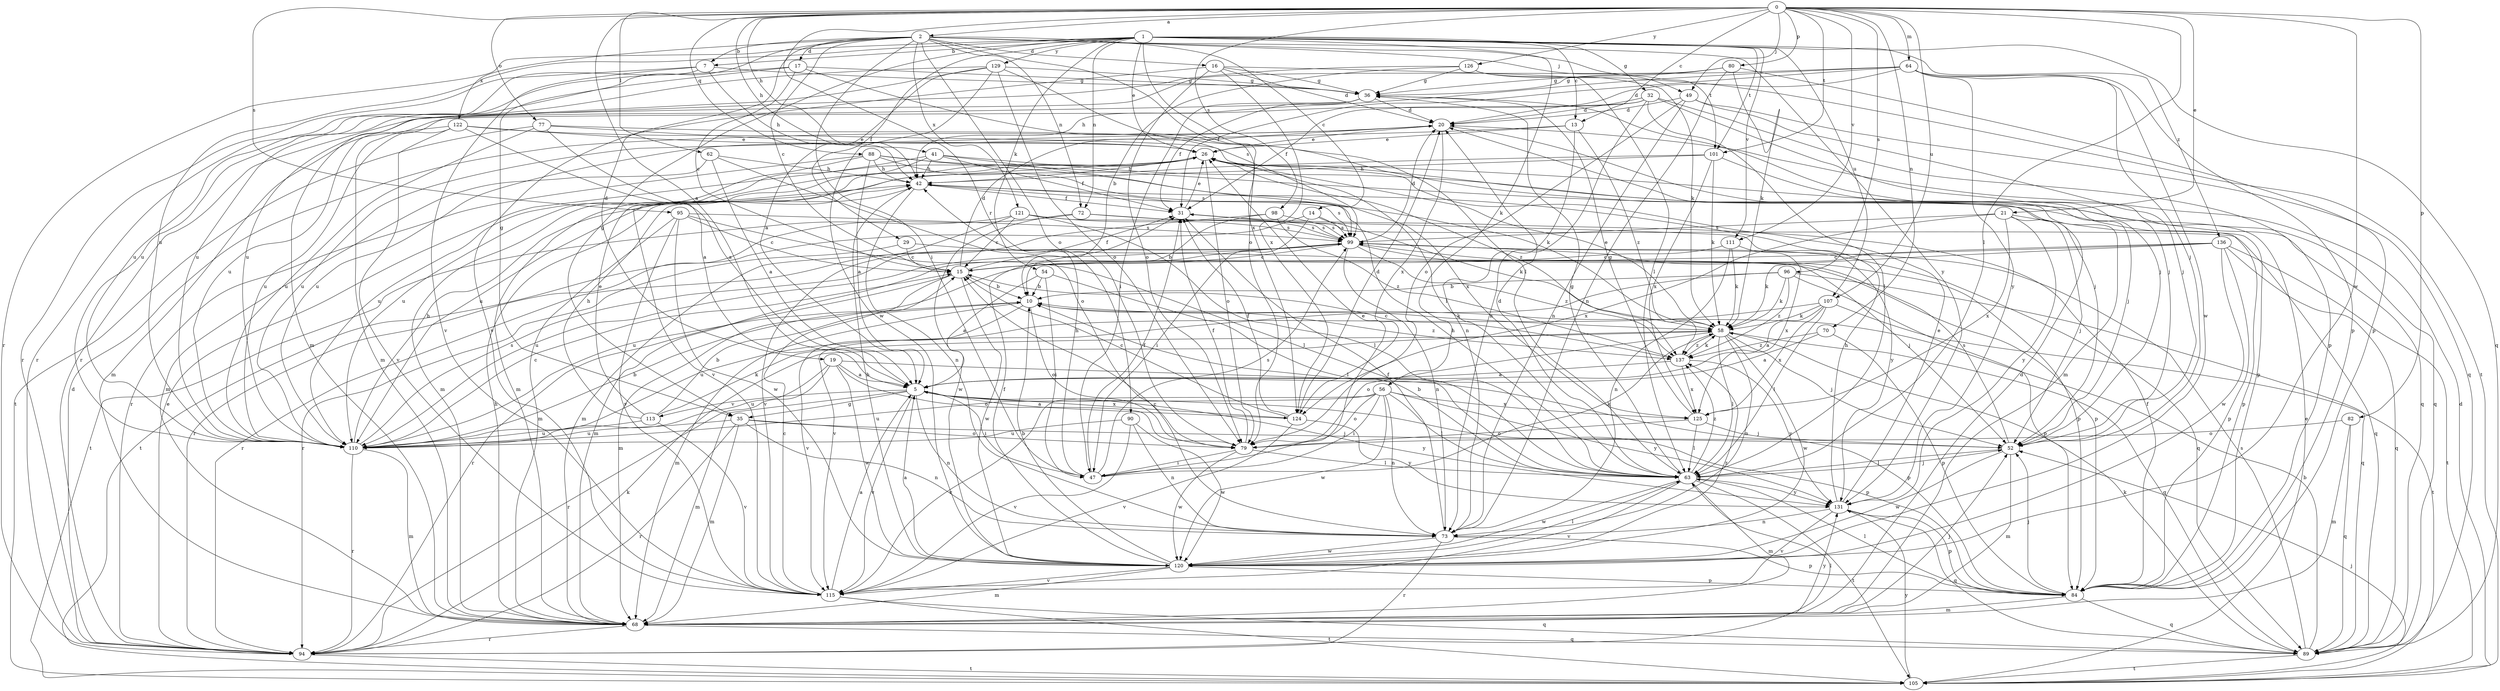 strict digraph  {
0;
1;
2;
5;
7;
10;
13;
14;
15;
16;
17;
19;
20;
21;
26;
29;
31;
32;
35;
36;
41;
42;
47;
49;
52;
54;
56;
58;
62;
63;
64;
68;
70;
72;
73;
77;
79;
80;
82;
84;
88;
89;
90;
94;
95;
96;
98;
99;
101;
105;
107;
110;
111;
113;
115;
120;
121;
122;
124;
125;
126;
129;
131;
136;
137;
0 -> 2  [label=a];
0 -> 5  [label=a];
0 -> 13  [label=c];
0 -> 21  [label=e];
0 -> 41  [label=h];
0 -> 42  [label=h];
0 -> 49  [label=j];
0 -> 62  [label=l];
0 -> 63  [label=l];
0 -> 64  [label=m];
0 -> 70  [label=n];
0 -> 77  [label=o];
0 -> 80  [label=p];
0 -> 82  [label=p];
0 -> 88  [label=q];
0 -> 90  [label=r];
0 -> 95  [label=s];
0 -> 96  [label=s];
0 -> 98  [label=s];
0 -> 101  [label=t];
0 -> 107  [label=u];
0 -> 111  [label=v];
0 -> 120  [label=w];
0 -> 126  [label=y];
1 -> 7  [label=b];
1 -> 13  [label=c];
1 -> 26  [label=e];
1 -> 29  [label=f];
1 -> 32  [label=g];
1 -> 35  [label=g];
1 -> 54  [label=k];
1 -> 56  [label=k];
1 -> 72  [label=n];
1 -> 79  [label=o];
1 -> 89  [label=q];
1 -> 94  [label=r];
1 -> 101  [label=t];
1 -> 107  [label=u];
1 -> 110  [label=u];
1 -> 111  [label=v];
1 -> 129  [label=y];
1 -> 136  [label=z];
2 -> 7  [label=b];
2 -> 14  [label=c];
2 -> 15  [label=c];
2 -> 16  [label=d];
2 -> 17  [label=d];
2 -> 19  [label=d];
2 -> 35  [label=g];
2 -> 47  [label=i];
2 -> 49  [label=j];
2 -> 72  [label=n];
2 -> 79  [label=o];
2 -> 101  [label=t];
2 -> 121  [label=x];
2 -> 122  [label=x];
2 -> 124  [label=x];
2 -> 131  [label=y];
5 -> 35  [label=g];
5 -> 47  [label=i];
5 -> 68  [label=m];
5 -> 73  [label=n];
5 -> 84  [label=p];
5 -> 113  [label=v];
5 -> 115  [label=v];
5 -> 124  [label=x];
5 -> 131  [label=y];
7 -> 36  [label=g];
7 -> 42  [label=h];
7 -> 94  [label=r];
7 -> 110  [label=u];
7 -> 115  [label=v];
10 -> 58  [label=k];
10 -> 68  [label=m];
10 -> 79  [label=o];
10 -> 115  [label=v];
10 -> 137  [label=z];
13 -> 26  [label=e];
13 -> 73  [label=n];
13 -> 110  [label=u];
13 -> 137  [label=z];
14 -> 47  [label=i];
14 -> 58  [label=k];
14 -> 99  [label=s];
14 -> 105  [label=t];
15 -> 10  [label=b];
15 -> 20  [label=d];
15 -> 31  [label=f];
15 -> 68  [label=m];
15 -> 94  [label=r];
15 -> 120  [label=w];
16 -> 20  [label=d];
16 -> 36  [label=g];
16 -> 63  [label=l];
16 -> 79  [label=o];
16 -> 115  [label=v];
16 -> 124  [label=x];
17 -> 15  [label=c];
17 -> 36  [label=g];
17 -> 63  [label=l];
17 -> 94  [label=r];
17 -> 110  [label=u];
19 -> 5  [label=a];
19 -> 79  [label=o];
19 -> 84  [label=p];
19 -> 94  [label=r];
19 -> 110  [label=u];
19 -> 120  [label=w];
20 -> 26  [label=e];
20 -> 68  [label=m];
20 -> 110  [label=u];
20 -> 124  [label=x];
21 -> 52  [label=j];
21 -> 84  [label=p];
21 -> 99  [label=s];
21 -> 124  [label=x];
21 -> 125  [label=x];
21 -> 131  [label=y];
26 -> 42  [label=h];
26 -> 68  [label=m];
26 -> 79  [label=o];
26 -> 89  [label=q];
26 -> 115  [label=v];
26 -> 137  [label=z];
29 -> 15  [label=c];
29 -> 84  [label=p];
29 -> 94  [label=r];
31 -> 26  [label=e];
31 -> 99  [label=s];
32 -> 20  [label=d];
32 -> 31  [label=f];
32 -> 52  [label=j];
32 -> 63  [label=l];
32 -> 73  [label=n];
32 -> 84  [label=p];
32 -> 110  [label=u];
35 -> 52  [label=j];
35 -> 68  [label=m];
35 -> 73  [label=n];
35 -> 79  [label=o];
35 -> 94  [label=r];
35 -> 110  [label=u];
36 -> 20  [label=d];
36 -> 31  [label=f];
36 -> 47  [label=i];
36 -> 52  [label=j];
36 -> 68  [label=m];
41 -> 31  [label=f];
41 -> 42  [label=h];
41 -> 68  [label=m];
41 -> 89  [label=q];
41 -> 110  [label=u];
41 -> 125  [label=x];
42 -> 31  [label=f];
42 -> 73  [label=n];
42 -> 99  [label=s];
47 -> 26  [label=e];
47 -> 31  [label=f];
47 -> 42  [label=h];
47 -> 58  [label=k];
47 -> 99  [label=s];
49 -> 20  [label=d];
49 -> 52  [label=j];
49 -> 73  [label=n];
49 -> 79  [label=o];
49 -> 89  [label=q];
52 -> 63  [label=l];
52 -> 68  [label=m];
52 -> 99  [label=s];
52 -> 120  [label=w];
54 -> 5  [label=a];
54 -> 10  [label=b];
54 -> 47  [label=i];
54 -> 63  [label=l];
56 -> 47  [label=i];
56 -> 63  [label=l];
56 -> 73  [label=n];
56 -> 79  [label=o];
56 -> 110  [label=u];
56 -> 115  [label=v];
56 -> 120  [label=w];
56 -> 125  [label=x];
56 -> 131  [label=y];
58 -> 26  [label=e];
58 -> 52  [label=j];
58 -> 63  [label=l];
58 -> 73  [label=n];
58 -> 79  [label=o];
58 -> 89  [label=q];
58 -> 120  [label=w];
58 -> 137  [label=z];
62 -> 5  [label=a];
62 -> 42  [label=h];
62 -> 68  [label=m];
62 -> 79  [label=o];
63 -> 10  [label=b];
63 -> 20  [label=d];
63 -> 36  [label=g];
63 -> 42  [label=h];
63 -> 52  [label=j];
63 -> 68  [label=m];
63 -> 105  [label=t];
63 -> 115  [label=v];
63 -> 120  [label=w];
63 -> 131  [label=y];
63 -> 137  [label=z];
64 -> 20  [label=d];
64 -> 31  [label=f];
64 -> 36  [label=g];
64 -> 42  [label=h];
64 -> 52  [label=j];
64 -> 84  [label=p];
64 -> 120  [label=w];
64 -> 131  [label=y];
68 -> 20  [label=d];
68 -> 42  [label=h];
68 -> 52  [label=j];
68 -> 89  [label=q];
68 -> 94  [label=r];
68 -> 131  [label=y];
70 -> 5  [label=a];
70 -> 84  [label=p];
70 -> 137  [label=z];
72 -> 94  [label=r];
72 -> 99  [label=s];
72 -> 120  [label=w];
72 -> 131  [label=y];
73 -> 15  [label=c];
73 -> 31  [label=f];
73 -> 84  [label=p];
73 -> 94  [label=r];
73 -> 120  [label=w];
77 -> 5  [label=a];
77 -> 26  [label=e];
77 -> 52  [label=j];
77 -> 105  [label=t];
77 -> 110  [label=u];
79 -> 31  [label=f];
79 -> 47  [label=i];
79 -> 63  [label=l];
79 -> 120  [label=w];
80 -> 36  [label=g];
80 -> 58  [label=k];
80 -> 73  [label=n];
80 -> 84  [label=p];
80 -> 94  [label=r];
82 -> 68  [label=m];
82 -> 79  [label=o];
82 -> 89  [label=q];
84 -> 31  [label=f];
84 -> 52  [label=j];
84 -> 63  [label=l];
84 -> 68  [label=m];
84 -> 89  [label=q];
88 -> 5  [label=a];
88 -> 42  [label=h];
88 -> 58  [label=k];
88 -> 84  [label=p];
88 -> 94  [label=r];
88 -> 99  [label=s];
88 -> 110  [label=u];
89 -> 10  [label=b];
89 -> 58  [label=k];
89 -> 99  [label=s];
89 -> 105  [label=t];
90 -> 73  [label=n];
90 -> 110  [label=u];
90 -> 115  [label=v];
90 -> 120  [label=w];
94 -> 20  [label=d];
94 -> 26  [label=e];
94 -> 58  [label=k];
94 -> 63  [label=l];
94 -> 105  [label=t];
95 -> 15  [label=c];
95 -> 63  [label=l];
95 -> 68  [label=m];
95 -> 99  [label=s];
95 -> 115  [label=v];
95 -> 120  [label=w];
96 -> 10  [label=b];
96 -> 58  [label=k];
96 -> 84  [label=p];
96 -> 89  [label=q];
96 -> 115  [label=v];
96 -> 137  [label=z];
98 -> 10  [label=b];
98 -> 68  [label=m];
98 -> 99  [label=s];
98 -> 137  [label=z];
99 -> 15  [label=c];
99 -> 20  [label=d];
99 -> 52  [label=j];
99 -> 68  [label=m];
99 -> 73  [label=n];
99 -> 84  [label=p];
99 -> 89  [label=q];
99 -> 94  [label=r];
99 -> 110  [label=u];
99 -> 137  [label=z];
101 -> 42  [label=h];
101 -> 52  [label=j];
101 -> 58  [label=k];
101 -> 110  [label=u];
101 -> 125  [label=x];
105 -> 20  [label=d];
105 -> 26  [label=e];
105 -> 52  [label=j];
105 -> 131  [label=y];
107 -> 5  [label=a];
107 -> 58  [label=k];
107 -> 63  [label=l];
107 -> 105  [label=t];
107 -> 110  [label=u];
107 -> 125  [label=x];
110 -> 10  [label=b];
110 -> 15  [label=c];
110 -> 42  [label=h];
110 -> 68  [label=m];
110 -> 94  [label=r];
110 -> 99  [label=s];
111 -> 15  [label=c];
111 -> 58  [label=k];
111 -> 73  [label=n];
111 -> 125  [label=x];
113 -> 10  [label=b];
113 -> 26  [label=e];
113 -> 42  [label=h];
113 -> 58  [label=k];
113 -> 110  [label=u];
113 -> 115  [label=v];
115 -> 5  [label=a];
115 -> 15  [label=c];
115 -> 89  [label=q];
115 -> 105  [label=t];
120 -> 5  [label=a];
120 -> 10  [label=b];
120 -> 31  [label=f];
120 -> 42  [label=h];
120 -> 63  [label=l];
120 -> 68  [label=m];
120 -> 84  [label=p];
120 -> 115  [label=v];
120 -> 137  [label=z];
121 -> 15  [label=c];
121 -> 63  [label=l];
121 -> 89  [label=q];
121 -> 99  [label=s];
121 -> 105  [label=t];
121 -> 115  [label=v];
122 -> 5  [label=a];
122 -> 26  [label=e];
122 -> 63  [label=l];
122 -> 68  [label=m];
122 -> 110  [label=u];
122 -> 115  [label=v];
124 -> 5  [label=a];
124 -> 15  [label=c];
124 -> 20  [label=d];
124 -> 31  [label=f];
124 -> 115  [label=v];
124 -> 131  [label=y];
125 -> 36  [label=g];
125 -> 52  [label=j];
125 -> 63  [label=l];
125 -> 79  [label=o];
126 -> 10  [label=b];
126 -> 36  [label=g];
126 -> 58  [label=k];
126 -> 105  [label=t];
126 -> 110  [label=u];
129 -> 5  [label=a];
129 -> 36  [label=g];
129 -> 68  [label=m];
129 -> 79  [label=o];
129 -> 99  [label=s];
129 -> 110  [label=u];
129 -> 120  [label=w];
131 -> 26  [label=e];
131 -> 42  [label=h];
131 -> 73  [label=n];
131 -> 84  [label=p];
131 -> 89  [label=q];
131 -> 115  [label=v];
136 -> 15  [label=c];
136 -> 58  [label=k];
136 -> 84  [label=p];
136 -> 89  [label=q];
136 -> 105  [label=t];
136 -> 110  [label=u];
136 -> 120  [label=w];
137 -> 5  [label=a];
137 -> 15  [label=c];
137 -> 58  [label=k];
137 -> 125  [label=x];
137 -> 131  [label=y];
}
